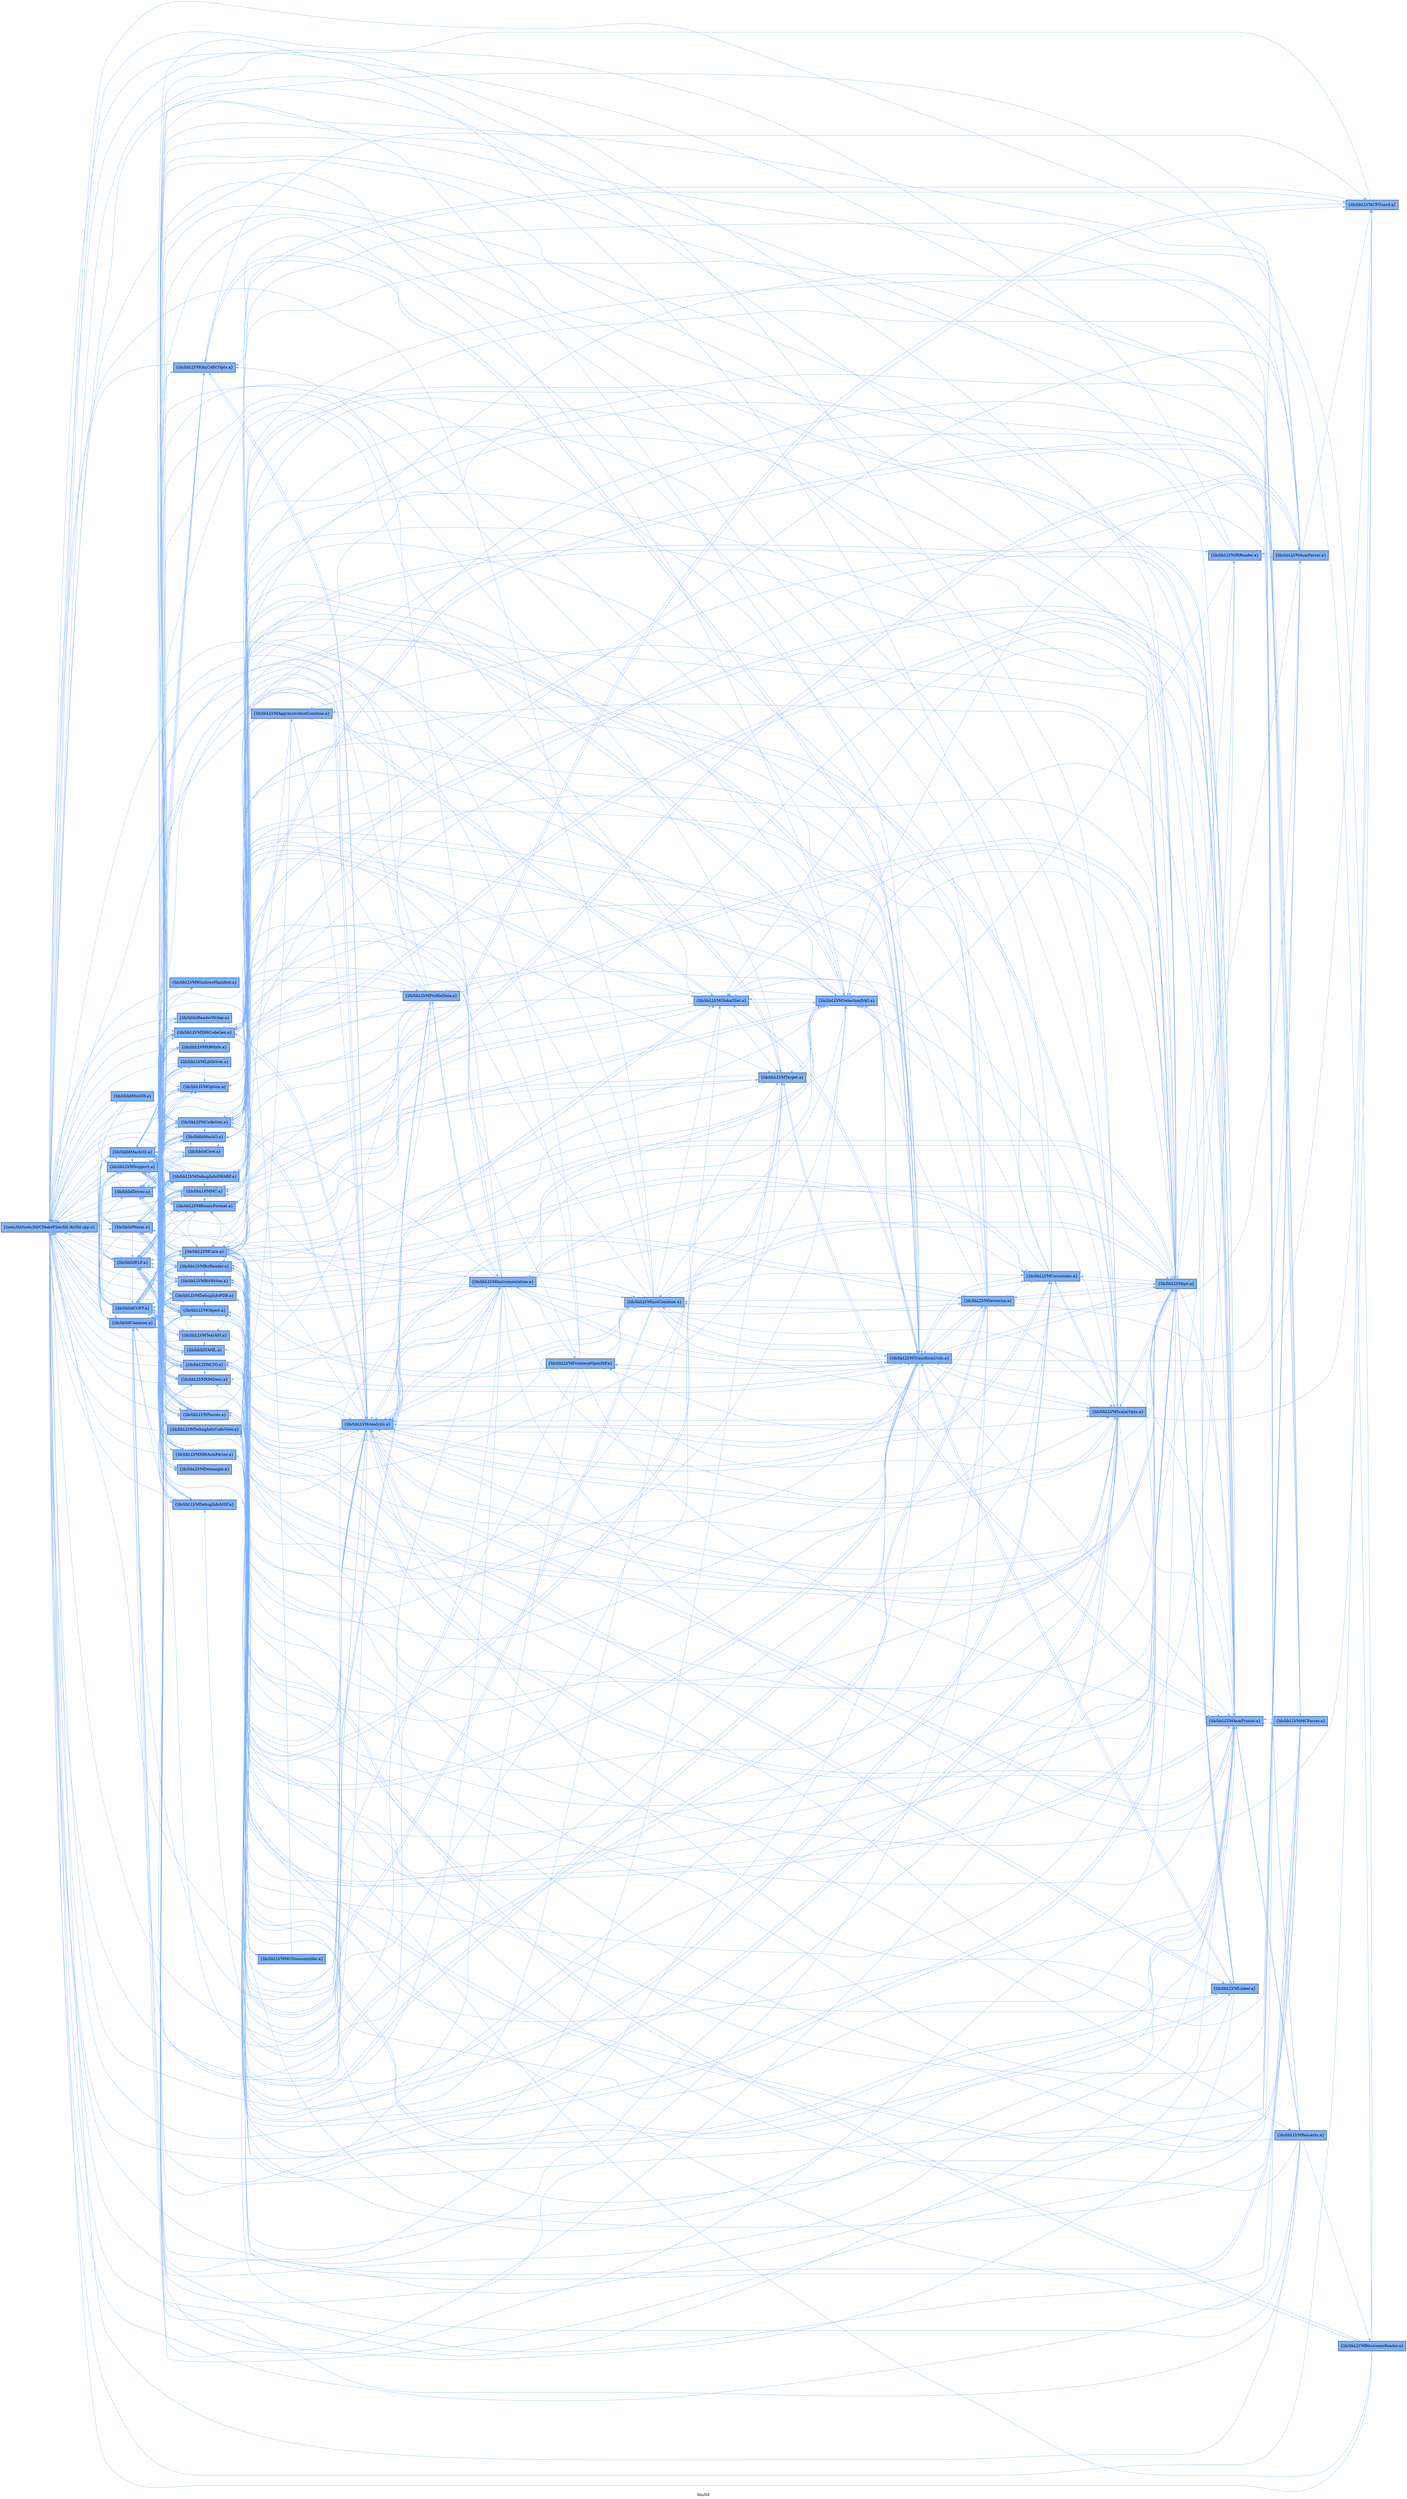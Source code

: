 digraph "bin/lld" {
	label="bin/lld";
	rankdir=LR;
	{ rank=same; Node0x558768038818;  }
	{ rank=same; Node0x55876802e598; Node0x55876802e098; Node0x5587680267f8; Node0x558768026cf8; Node0x558768027298; Node0x558768027798; Node0x558768025538; Node0x558768025a38;  }
	{ rank=same; Node0x558768025e98; Node0x55876801eb48; Node0x55876802b848; Node0x558768029f98; Node0x5587680376e8; Node0x558768019378; Node0x55876801dc98; Node0x558768017848; Node0x558768027d38; Node0x558768017348; Node0x558768016e98; Node0x55876801af48; Node0x55876802bd48; Node0x55876801b448; Node0x558768018e78; Node0x55876801d518; Node0x55876801c6b8; Node0x55876801fb38; Node0x55876802ae48; Node0x558768018748; Node0x558768026398; Node0x558768029278; Node0x558768029778; Node0x55876802e548; Node0x55876801bc18; Node0x55876801c118; Node0x55876802a448;  }

	Node0x558768038818 [shape=record,shape=box,group=1,style=filled,fillcolor="0.600000 0.5 1",label="{tools/lld/tools/lld/CMakeFiles/lld.dir/lld.cpp.o}"];
	Node0x558768038818 -> Node0x55876802e598[color="0.600000 0.5 1"];
	Node0x558768038818 -> Node0x55876802e098[color="0.600000 0.5 1"];
	Node0x558768038818 -> Node0x5587680267f8[color="0.600000 0.5 1"];
	Node0x558768038818 -> Node0x558768026cf8[color="0.600000 0.5 1"];
	Node0x558768038818 -> Node0x558768027298[color="0.600000 0.5 1"];
	Node0x558768038818 -> Node0x558768027798[color="0.600000 0.5 1"];
	Node0x558768038818 -> Node0x558768025538[color="0.600000 0.5 1"];
	Node0x558768038818 -> Node0x558768025a38[color="0.600000 0.5 1"];
	Node0x55876802e598 [shape=record,shape=box,group=1,style=filled,fillcolor="0.600000 0.5 1",label="{lib/libLLVMSupport.a}"];
	Node0x55876802e598 -> Node0x558768038818[color="0.600000 0.5 1"];
	Node0x55876802e598 -> Node0x5587680267f8[color="0.600000 0.5 1"];
	Node0x55876802e598 -> Node0x558768027298[color="0.600000 0.5 1"];
	Node0x55876802e598 -> Node0x558768026cf8[color="0.600000 0.5 1"];
	Node0x55876802e598 -> Node0x558768025a38[color="0.600000 0.5 1"];
	Node0x55876802e598 -> Node0x558768025e98[color="0.600000 0.5 1"];
	Node0x55876802e598 -> Node0x55876801eb48[color="0.600000 0.5 1"];
	Node0x55876802e598 -> Node0x55876802b848[color="0.600000 0.5 1"];
	Node0x55876802e598 -> Node0x558768029f98[color="0.600000 0.5 1"];
	Node0x55876802e598 -> Node0x5587680376e8[color="0.600000 0.5 1"];
	Node0x55876802e098 [shape=record,shape=box,group=1,style=filled,fillcolor="0.600000 0.5 1",label="{lib/liblldCommon.a}"];
	Node0x55876802e098 -> Node0x558768038818[color="0.600000 0.5 1"];
	Node0x55876802e098 -> Node0x55876802e598[color="0.600000 0.5 1"];
	Node0x55876802e098 -> Node0x558768019378[color="0.600000 0.5 1"];
	Node0x55876802e098 -> Node0x5587680267f8[color="0.600000 0.5 1"];
	Node0x55876802e098 -> Node0x55876801dc98[color="0.600000 0.5 1"];
	Node0x55876802e098 -> Node0x558768017848[color="0.600000 0.5 1"];
	Node0x55876802e098 -> Node0x55876802b848[color="0.600000 0.5 1"];
	Node0x55876802e098 -> Node0x5587680376e8[color="0.600000 0.5 1"];
	Node0x5587680267f8 [shape=record,shape=box,group=1,style=filled,fillcolor="0.600000 0.5 1",label="{lib/liblldCOFF.a}"];
	Node0x5587680267f8 -> Node0x558768038818[color="0.600000 0.5 1"];
	Node0x5587680267f8 -> Node0x55876802e598[color="0.600000 0.5 1"];
	Node0x5587680267f8 -> Node0x55876802e098[color="0.600000 0.5 1"];
	Node0x5587680267f8 -> Node0x55876801eb48[color="0.600000 0.5 1"];
	Node0x5587680267f8 -> Node0x558768027d38[color="0.600000 0.5 1"];
	Node0x5587680267f8 -> Node0x55876801dc98[color="0.600000 0.5 1"];
	Node0x5587680267f8 -> Node0x558768017348[color="0.600000 0.5 1"];
	Node0x5587680267f8 -> Node0x558768016e98[color="0.600000 0.5 1"];
	Node0x5587680267f8 -> Node0x55876801af48[color="0.600000 0.5 1"];
	Node0x5587680267f8 -> Node0x55876802bd48[color="0.600000 0.5 1"];
	Node0x5587680267f8 -> Node0x55876801b448[color="0.600000 0.5 1"];
	Node0x5587680267f8 -> Node0x558768018e78[color="0.600000 0.5 1"];
	Node0x5587680267f8 -> Node0x558768029f98[color="0.600000 0.5 1"];
	Node0x5587680267f8 -> Node0x55876801d518[color="0.600000 0.5 1"];
	Node0x5587680267f8 -> Node0x55876801c6b8[color="0.600000 0.5 1"];
	Node0x5587680267f8 -> Node0x55876801fb38[color="0.600000 0.5 1"];
	Node0x5587680267f8 -> Node0x558768017848[color="0.600000 0.5 1"];
	Node0x5587680267f8 -> Node0x55876802ae48[color="0.600000 0.5 1"];
	Node0x5587680267f8 -> Node0x558768018748[color="0.600000 0.5 1"];
	Node0x5587680267f8 -> Node0x5587680376e8[color="0.600000 0.5 1"];
	Node0x558768026cf8 [shape=record,shape=box,group=1,style=filled,fillcolor="0.600000 0.5 1",label="{lib/liblldDriver.a}"];
	Node0x558768026cf8 -> Node0x558768038818[color="0.600000 0.5 1"];
	Node0x558768026cf8 -> Node0x55876802e598[color="0.600000 0.5 1"];
	Node0x558768026cf8 -> Node0x55876802e098[color="0.600000 0.5 1"];
	Node0x558768026cf8 -> Node0x5587680267f8[color="0.600000 0.5 1"];
	Node0x558768026cf8 -> Node0x558768025e98[color="0.600000 0.5 1"];
	Node0x558768026cf8 -> Node0x558768026398[color="0.600000 0.5 1"];
	Node0x558768026cf8 -> Node0x558768029278[color="0.600000 0.5 1"];
	Node0x558768026cf8 -> Node0x558768029778[color="0.600000 0.5 1"];
	Node0x558768026cf8 -> Node0x55876801dc98[color="0.600000 0.5 1"];
	Node0x558768027298 [shape=record,shape=box,group=1,style=filled,fillcolor="0.600000 0.5 1",label="{lib/liblldELF.a}"];
	Node0x558768027298 -> Node0x558768038818[color="0.600000 0.5 1"];
	Node0x558768027298 -> Node0x55876802e598[color="0.600000 0.5 1"];
	Node0x558768027298 -> Node0x55876802e098[color="0.600000 0.5 1"];
	Node0x558768027298 -> Node0x5587680267f8[color="0.600000 0.5 1"];
	Node0x558768027298 -> Node0x55876801eb48[color="0.600000 0.5 1"];
	Node0x558768027298 -> Node0x55876801dc98[color="0.600000 0.5 1"];
	Node0x558768027298 -> Node0x558768017348[color="0.600000 0.5 1"];
	Node0x558768027298 -> Node0x558768016e98[color="0.600000 0.5 1"];
	Node0x558768027298 -> Node0x55876801af48[color="0.600000 0.5 1"];
	Node0x558768027298 -> Node0x55876802bd48[color="0.600000 0.5 1"];
	Node0x558768027298 -> Node0x55876801b448[color="0.600000 0.5 1"];
	Node0x558768027298 -> Node0x558768018e78[color="0.600000 0.5 1"];
	Node0x558768027298 -> Node0x558768017848[color="0.600000 0.5 1"];
	Node0x558768027298 -> Node0x55876802ae48[color="0.600000 0.5 1"];
	Node0x558768027298 -> Node0x55876802e548[color="0.600000 0.5 1"];
	Node0x558768027298 -> Node0x55876801c6b8[color="0.600000 0.5 1"];
	Node0x558768027298 -> Node0x5587680376e8[color="0.600000 0.5 1"];
	Node0x558768027798 [shape=record,shape=box,group=1,style=filled,fillcolor="0.600000 0.5 1",label="{lib/liblldMachO2.a}"];
	Node0x558768027798 -> Node0x558768038818[color="0.600000 0.5 1"];
	Node0x558768027798 -> Node0x55876802e598[color="0.600000 0.5 1"];
	Node0x558768027798 -> Node0x55876802e098[color="0.600000 0.5 1"];
	Node0x558768027798 -> Node0x5587680267f8[color="0.600000 0.5 1"];
	Node0x558768027798 -> Node0x558768027298[color="0.600000 0.5 1"];
	Node0x558768027798 -> Node0x55876801eb48[color="0.600000 0.5 1"];
	Node0x558768027798 -> Node0x55876801dc98[color="0.600000 0.5 1"];
	Node0x558768027798 -> Node0x558768017348[color="0.600000 0.5 1"];
	Node0x558768027798 -> Node0x558768016e98[color="0.600000 0.5 1"];
	Node0x558768027798 -> Node0x55876801af48[color="0.600000 0.5 1"];
	Node0x558768027798 -> Node0x55876802bd48[color="0.600000 0.5 1"];
	Node0x558768027798 -> Node0x55876801b448[color="0.600000 0.5 1"];
	Node0x558768027798 -> Node0x55876801bc18[color="0.600000 0.5 1"];
	Node0x558768027798 -> Node0x558768018e78[color="0.600000 0.5 1"];
	Node0x558768027798 -> Node0x55876801c118[color="0.600000 0.5 1"];
	Node0x558768027798 -> Node0x558768017848[color="0.600000 0.5 1"];
	Node0x558768027798 -> Node0x55876802a448[color="0.600000 0.5 1"];
	Node0x558768027798 -> Node0x55876802ae48[color="0.600000 0.5 1"];
	Node0x558768027798 -> Node0x55876801c6b8[color="0.600000 0.5 1"];
	Node0x558768025538 [shape=record,shape=box,group=1,style=filled,fillcolor="0.600000 0.5 1",label="{lib/liblldMinGW.a}"];
	Node0x558768025538 -> Node0x558768038818[color="0.600000 0.5 1"];
	Node0x558768025538 -> Node0x55876802e598[color="0.600000 0.5 1"];
	Node0x558768025538 -> Node0x55876802e098[color="0.600000 0.5 1"];
	Node0x558768025538 -> Node0x5587680267f8[color="0.600000 0.5 1"];
	Node0x558768025538 -> Node0x55876801dc98[color="0.600000 0.5 1"];
	Node0x558768025a38 [shape=record,shape=box,group=1,style=filled,fillcolor="0.600000 0.5 1",label="{lib/liblldWasm.a}"];
	Node0x558768025a38 -> Node0x558768038818[color="0.600000 0.5 1"];
	Node0x558768025a38 -> Node0x55876802e598[color="0.600000 0.5 1"];
	Node0x558768025a38 -> Node0x55876802e098[color="0.600000 0.5 1"];
	Node0x558768025a38 -> Node0x5587680267f8[color="0.600000 0.5 1"];
	Node0x558768025a38 -> Node0x55876801eb48[color="0.600000 0.5 1"];
	Node0x558768025a38 -> Node0x55876801dc98[color="0.600000 0.5 1"];
	Node0x558768025a38 -> Node0x558768017348[color="0.600000 0.5 1"];
	Node0x558768025a38 -> Node0x558768016e98[color="0.600000 0.5 1"];
	Node0x558768025a38 -> Node0x55876801af48[color="0.600000 0.5 1"];
	Node0x558768025a38 -> Node0x55876802bd48[color="0.600000 0.5 1"];
	Node0x558768025a38 -> Node0x55876801b448[color="0.600000 0.5 1"];
	Node0x558768025a38 -> Node0x558768018e78[color="0.600000 0.5 1"];
	Node0x558768025a38 -> Node0x558768027298[color="0.600000 0.5 1"];
	Node0x558768025a38 -> Node0x55876802ae48[color="0.600000 0.5 1"];
	Node0x558768025a38 -> Node0x55876801c6b8[color="0.600000 0.5 1"];
	Node0x558768025a38 -> Node0x558768027798[color="0.600000 0.5 1"];
	Node0x558768019378 [shape=record,shape=box,group=1,style=filled,fillcolor="0.600000 0.5 1",label="{lib/libLLVMCore.a}"];
	Node0x558768019378 -> Node0x558768038818[color="0.600000 0.5 1"];
	Node0x558768019378 -> Node0x55876802e598[color="0.600000 0.5 1"];
	Node0x558768019378 -> Node0x558768029f98[color="0.600000 0.5 1"];
	Node0x558768019378 -> Node0x558768017d48[color="0.600000 0.5 1"];
	Node0x558768019378 -> Node0x558768016948[color="0.600000 0.5 1"];
	Node0x558768019378 -> Node0x55876802bd48[color="0.600000 0.5 1"];
	Node0x558768019378 -> Node0x55876802b848[color="0.600000 0.5 1"];
	Node0x558768019378 -> Node0x55876802ea48[color="0.600000 0.5 1"];
	Node0x558768019378 -> Node0x55876802e548[color="0.600000 0.5 1"];
	Node0x558768019378 -> Node0x55876801f818[color="0.600000 0.5 1"];
	Node0x558768019378 -> Node0x55876801b8f8[color="0.600000 0.5 1"];
	Node0x558768019378 -> Node0x558768018e78[color="0.600000 0.5 1"];
	Node0x558768019378 -> Node0x55876801eb48[color="0.600000 0.5 1"];
	Node0x558768019378 -> Node0x55876802e048[color="0.600000 0.5 1"];
	Node0x558768019378 -> Node0x55876802d648[color="0.600000 0.5 1"];
	Node0x558768019378 -> Node0x55876801fd68[color="0.600000 0.5 1"];
	Node0x558768019378 -> Node0x55876801f3b8[color="0.600000 0.5 1"];
	Node0x558768019378 -> Node0x55876802d148[color="0.600000 0.5 1"];
	Node0x558768019378 -> Node0x55876802ae48[color="0.600000 0.5 1"];
	Node0x558768019378 -> Node0x55876802ef48[color="0.600000 0.5 1"];
	Node0x558768019378 -> Node0x55876801ef08[color="0.600000 0.5 1"];
	Node0x558768019378 -> Node0x5587680267f8[color="0.600000 0.5 1"];
	Node0x558768019378 -> Node0x55876802a448[color="0.600000 0.5 1"];
	Node0x558768019378 -> Node0x55876802cc48[color="0.600000 0.5 1"];
	Node0x558768019378 -> Node0x558768016498[color="0.600000 0.5 1"];
	Node0x558768019378 -> Node0x55876802e098[color="0.600000 0.5 1"];
	Node0x558768019378 -> Node0x558768019968[color="0.600000 0.5 1"];
	Node0x558768019378 -> Node0x558768027298[color="0.600000 0.5 1"];
	Node0x558768019378 -> Node0x558768025a38[color="0.600000 0.5 1"];
	Node0x558768019378 -> Node0x558768018248[color="0.600000 0.5 1"];
	Node0x558768019378 -> Node0x55876801c118[color="0.600000 0.5 1"];
	Node0x55876801eb48 [shape=record,shape=box,group=1,style=filled,fillcolor="0.600000 0.5 1",label="{lib/libLLVMX86CodeGen.a}"];
	Node0x55876801eb48 -> Node0x558768038818[color="0.600000 0.5 1"];
	Node0x55876801eb48 -> Node0x55876802e598[color="0.600000 0.5 1"];
	Node0x55876801eb48 -> Node0x558768017d48[color="0.600000 0.5 1"];
	Node0x55876801eb48 -> Node0x558768016e98[color="0.600000 0.5 1"];
	Node0x55876801eb48 -> Node0x55876801af48[color="0.600000 0.5 1"];
	Node0x55876801eb48 -> Node0x55876802b848[color="0.600000 0.5 1"];
	Node0x55876801eb48 -> Node0x55876801c6b8[color="0.600000 0.5 1"];
	Node0x55876801eb48 -> Node0x558768019378[color="0.600000 0.5 1"];
	Node0x55876801eb48 -> Node0x5587680267f8[color="0.600000 0.5 1"];
	Node0x55876801eb48 -> Node0x55876801dc98[color="0.600000 0.5 1"];
	Node0x55876801eb48 -> Node0x55876802a948[color="0.600000 0.5 1"];
	Node0x55876801eb48 -> Node0x558768016948[color="0.600000 0.5 1"];
	Node0x55876801eb48 -> Node0x55876801b8f8[color="0.600000 0.5 1"];
	Node0x55876801eb48 -> Node0x558768018248[color="0.600000 0.5 1"];
	Node0x55876801eb48 -> Node0x558768016498[color="0.600000 0.5 1"];
	Node0x55876801eb48 -> Node0x558768027298[color="0.600000 0.5 1"];
	Node0x55876801eb48 -> Node0x55876801d018[color="0.600000 0.5 1"];
	Node0x55876801eb48 -> Node0x55876801f818[color="0.600000 0.5 1"];
	Node0x558768027d38 [shape=record,shape=box,group=1,style=filled,fillcolor="0.600000 0.5 1",label="{lib/libLLVMLibDriver.a}"];
	Node0x558768027d38 -> Node0x558768038818[color="0.600000 0.5 1"];
	Node0x558768027d38 -> Node0x55876802e598[color="0.600000 0.5 1"];
	Node0x558768027d38 -> Node0x5587680267f8[color="0.600000 0.5 1"];
	Node0x558768027d38 -> Node0x55876801dc98[color="0.600000 0.5 1"];
	Node0x558768027d38 -> Node0x55876801b448[color="0.600000 0.5 1"];
	Node0x558768027d38 -> Node0x55876801c118[color="0.600000 0.5 1"];
	Node0x558768027d38 -> Node0x558768018e78[color="0.600000 0.5 1"];
	Node0x55876801dc98 [shape=record,shape=box,group=1,style=filled,fillcolor="0.600000 0.5 1",label="{lib/libLLVMOption.a}"];
	Node0x55876801dc98 -> Node0x558768038818[color="0.600000 0.5 1"];
	Node0x55876801dc98 -> Node0x55876802e598[color="0.600000 0.5 1"];
	Node0x55876801dc98 -> Node0x5587680267f8[color="0.600000 0.5 1"];
	Node0x558768017348 [shape=record,shape=box,group=1,style=filled,fillcolor="0.600000 0.5 1",label="{lib/libLLVMX86AsmParser.a}"];
	Node0x558768017348 -> Node0x558768038818[color="0.600000 0.5 1"];
	Node0x558768017348 -> Node0x55876802e598[color="0.600000 0.5 1"];
	Node0x558768017348 -> Node0x558768017d48[color="0.600000 0.5 1"];
	Node0x558768017348 -> Node0x558768016e98[color="0.600000 0.5 1"];
	Node0x558768017348 -> Node0x55876801af48[color="0.600000 0.5 1"];
	Node0x558768017348 -> Node0x55876801cd98[color="0.600000 0.5 1"];
	Node0x558768017348 -> Node0x55876801c6b8[color="0.600000 0.5 1"];
	Node0x558768016e98 [shape=record,shape=box,group=1,style=filled,fillcolor="0.600000 0.5 1",label="{lib/libLLVMX86Desc.a}"];
	Node0x558768016e98 -> Node0x558768038818[color="0.600000 0.5 1"];
	Node0x558768016e98 -> Node0x55876802e598[color="0.600000 0.5 1"];
	Node0x558768016e98 -> Node0x558768026cf8[color="0.600000 0.5 1"];
	Node0x558768016e98 -> Node0x558768025e98[color="0.600000 0.5 1"];
	Node0x558768016e98 -> Node0x55876801c6b8[color="0.600000 0.5 1"];
	Node0x558768016e98 -> Node0x55876801eb48[color="0.600000 0.5 1"];
	Node0x558768016e98 -> Node0x55876801a048[color="0.600000 0.5 1"];
	Node0x558768016e98 -> Node0x55876801af48[color="0.600000 0.5 1"];
	Node0x558768016e98 -> Node0x558768017348[color="0.600000 0.5 1"];
	Node0x558768016e98 -> Node0x558768018e78[color="0.600000 0.5 1"];
	Node0x558768016e98 -> Node0x558768017d48[color="0.600000 0.5 1"];
	Node0x55876801af48 [shape=record,shape=box,group=1,style=filled,fillcolor="0.600000 0.5 1",label="{lib/libLLVMX86Info.a}"];
	Node0x55876801af48 -> Node0x558768038818[color="0.600000 0.5 1"];
	Node0x55876801af48 -> Node0x55876802e598[color="0.600000 0.5 1"];
	Node0x55876802bd48 [shape=record,shape=box,group=1,style=filled,fillcolor="0.600000 0.5 1",label="{lib/libLLVMLTO.a}"];
	Node0x55876802bd48 -> Node0x558768038818[color="0.600000 0.5 1"];
	Node0x55876802bd48 -> Node0x55876802e598[color="0.600000 0.5 1"];
	Node0x55876802bd48 -> Node0x5587680267f8[color="0.600000 0.5 1"];
	Node0x55876802bd48 -> Node0x55876802e098[color="0.600000 0.5 1"];
	Node0x55876802bd48 -> Node0x558768027298[color="0.600000 0.5 1"];
	Node0x55876802bd48 -> Node0x558768026cf8[color="0.600000 0.5 1"];
	Node0x55876802bd48 -> Node0x55876801eb48[color="0.600000 0.5 1"];
	Node0x55876802bd48 -> Node0x558768025e98[color="0.600000 0.5 1"];
	Node0x55876802bd48 -> Node0x558768017d48[color="0.600000 0.5 1"];
	Node0x55876802bd48 -> Node0x558768017848[color="0.600000 0.5 1"];
	Node0x55876802bd48 -> Node0x558768016e98[color="0.600000 0.5 1"];
	Node0x55876802bd48 -> Node0x55876802ea48[color="0.600000 0.5 1"];
	Node0x55876802bd48 -> Node0x55876802e548[color="0.600000 0.5 1"];
	Node0x55876802bd48 -> Node0x55876802d148[color="0.600000 0.5 1"];
	Node0x55876802bd48 -> Node0x55876801b8f8[color="0.600000 0.5 1"];
	Node0x55876802bd48 -> Node0x55876801b448[color="0.600000 0.5 1"];
	Node0x55876802bd48 -> Node0x55876801c118[color="0.600000 0.5 1"];
	Node0x55876802bd48 -> Node0x558768019378[color="0.600000 0.5 1"];
	Node0x55876802bd48 -> Node0x558768027798[color="0.600000 0.5 1"];
	Node0x55876802bd48 -> Node0x55876802ae48[color="0.600000 0.5 1"];
	Node0x55876802bd48 -> Node0x55876802a948[color="0.600000 0.5 1"];
	Node0x55876802bd48 -> Node0x55876801f818[color="0.600000 0.5 1"];
	Node0x55876802bd48 -> Node0x55876801c6b8[color="0.600000 0.5 1"];
	Node0x55876801b448 [shape=record,shape=box,group=1,style=filled,fillcolor="0.600000 0.5 1",label="{lib/libLLVMObject.a}"];
	Node0x55876801b448 -> Node0x558768038818[color="0.600000 0.5 1"];
	Node0x55876801b448 -> Node0x55876802e598[color="0.600000 0.5 1"];
	Node0x55876801b448 -> Node0x5587680267f8[color="0.600000 0.5 1"];
	Node0x55876801b448 -> Node0x558768027798[color="0.600000 0.5 1"];
	Node0x55876801b448 -> Node0x558768027d38[color="0.600000 0.5 1"];
	Node0x55876801b448 -> Node0x558768027298[color="0.600000 0.5 1"];
	Node0x55876801b448 -> Node0x558768025e98[color="0.600000 0.5 1"];
	Node0x55876801b448 -> Node0x558768019378[color="0.600000 0.5 1"];
	Node0x55876801b448 -> Node0x558768018e78[color="0.600000 0.5 1"];
	Node0x55876801b448 -> Node0x55876801c6b8[color="0.600000 0.5 1"];
	Node0x55876801b448 -> Node0x55876802e098[color="0.600000 0.5 1"];
	Node0x55876801b448 -> Node0x55876802bd48[color="0.600000 0.5 1"];
	Node0x55876801b448 -> Node0x55876801c118[color="0.600000 0.5 1"];
	Node0x55876801b448 -> Node0x55876801eb48[color="0.600000 0.5 1"];
	Node0x55876801b448 -> Node0x55876802e548[color="0.600000 0.5 1"];
	Node0x55876801b448 -> Node0x558768017848[color="0.600000 0.5 1"];
	Node0x55876801b448 -> Node0x55876802a948[color="0.600000 0.5 1"];
	Node0x55876801b448 -> Node0x558768017d48[color="0.600000 0.5 1"];
	Node0x55876801b448 -> Node0x55876801cd98[color="0.600000 0.5 1"];
	Node0x55876801b448 -> Node0x55876802ea48[color="0.600000 0.5 1"];
	Node0x55876801b448 -> Node0x558768017348[color="0.600000 0.5 1"];
	Node0x55876801b448 -> Node0x558768016e98[color="0.600000 0.5 1"];
	Node0x55876801b448 -> Node0x55876801bc18[color="0.600000 0.5 1"];
	Node0x55876801b448 -> Node0x558768026cf8[color="0.600000 0.5 1"];
	Node0x55876801b448 -> Node0x558768025a38[color="0.600000 0.5 1"];
	Node0x55876801b448 -> Node0x55876801f818[color="0.600000 0.5 1"];
	Node0x558768018e78 [shape=record,shape=box,group=1,style=filled,fillcolor="0.600000 0.5 1",label="{lib/libLLVMBinaryFormat.a}"];
	Node0x558768018e78 -> Node0x558768038818[color="0.600000 0.5 1"];
	Node0x558768018e78 -> Node0x55876802e598[color="0.600000 0.5 1"];
	Node0x558768018e78 -> Node0x558768019378[color="0.600000 0.5 1"];
	Node0x558768018e78 -> Node0x558768017848[color="0.600000 0.5 1"];
	Node0x558768029f98 [shape=record,shape=box,group=1,style=filled,fillcolor="0.600000 0.5 1",label="{lib/libLLVMDebugInfoPDB.a}"];
	Node0x558768029f98 -> Node0x558768038818[color="0.600000 0.5 1"];
	Node0x558768029f98 -> Node0x55876802e598[color="0.600000 0.5 1"];
	Node0x558768029f98 -> Node0x5587680267f8[color="0.600000 0.5 1"];
	Node0x558768029f98 -> Node0x558768018748[color="0.600000 0.5 1"];
	Node0x558768029f98 -> Node0x55876801d518[color="0.600000 0.5 1"];
	Node0x558768029f98 -> Node0x55876802e098[color="0.600000 0.5 1"];
	Node0x558768029f98 -> Node0x55876801b448[color="0.600000 0.5 1"];
	Node0x558768029f98 -> Node0x558768018e78[color="0.600000 0.5 1"];
	Node0x558768029f98 -> Node0x558768027298[color="0.600000 0.5 1"];
	Node0x55876801d518 [shape=record,shape=box,group=1,style=filled,fillcolor="0.600000 0.5 1",label="{lib/libLLVMDebugInfoCodeView.a}"];
	Node0x55876801d518 -> Node0x558768038818[color="0.600000 0.5 1"];
	Node0x55876801d518 -> Node0x55876802e598[color="0.600000 0.5 1"];
	Node0x55876801d518 -> Node0x5587680267f8[color="0.600000 0.5 1"];
	Node0x55876801d518 -> Node0x558768029f98[color="0.600000 0.5 1"];
	Node0x55876801d518 -> Node0x558768017d48[color="0.600000 0.5 1"];
	Node0x55876801d518 -> Node0x55876802b848[color="0.600000 0.5 1"];
	Node0x55876801d518 -> Node0x558768027298[color="0.600000 0.5 1"];
	Node0x55876801d518 -> Node0x558768025a38[color="0.600000 0.5 1"];
	Node0x55876801d518 -> Node0x558768027798[color="0.600000 0.5 1"];
	Node0x55876801d518 -> Node0x558768025e98[color="0.600000 0.5 1"];
	Node0x55876801c6b8 [shape=record,shape=box,group=1,style=filled,fillcolor="0.600000 0.5 1",label="{lib/libLLVMMC.a}"];
	Node0x55876801c6b8 -> Node0x558768038818[color="0.600000 0.5 1"];
	Node0x55876801c6b8 -> Node0x55876802e598[color="0.600000 0.5 1"];
	Node0x55876801c6b8 -> Node0x558768016e98[color="0.600000 0.5 1"];
	Node0x55876801c6b8 -> Node0x5587680267f8[color="0.600000 0.5 1"];
	Node0x55876801c6b8 -> Node0x558768017d48[color="0.600000 0.5 1"];
	Node0x55876801c6b8 -> Node0x55876802b848[color="0.600000 0.5 1"];
	Node0x55876801c6b8 -> Node0x55876801cd98[color="0.600000 0.5 1"];
	Node0x55876801c6b8 -> Node0x55876801b448[color="0.600000 0.5 1"];
	Node0x55876801c6b8 -> Node0x558768017348[color="0.600000 0.5 1"];
	Node0x55876801c6b8 -> Node0x55876801eb48[color="0.600000 0.5 1"];
	Node0x55876801c6b8 -> Node0x558768029f98[color="0.600000 0.5 1"];
	Node0x55876801c6b8 -> Node0x55876802a948[color="0.600000 0.5 1"];
	Node0x55876801c6b8 -> Node0x558768027f68[color="0.600000 0.5 1"];
	Node0x55876801c6b8 -> Node0x558768018e78[color="0.600000 0.5 1"];
	Node0x55876801c6b8 -> Node0x558768027298[color="0.600000 0.5 1"];
	Node0x55876801c6b8 -> Node0x558768025a38[color="0.600000 0.5 1"];
	Node0x55876801fb38 [shape=record,shape=box,group=1,style=filled,fillcolor="0.600000 0.5 1",label="{lib/libLLVMWindowsManifest.a}"];
	Node0x55876801fb38 -> Node0x558768038818[color="0.600000 0.5 1"];
	Node0x55876801fb38 -> Node0x55876802e598[color="0.600000 0.5 1"];
	Node0x558768017848 [shape=record,shape=box,group=1,style=filled,fillcolor="0.600000 0.5 1",label="{lib/libLLVMDebugInfoDWARF.a}"];
	Node0x558768017848 -> Node0x558768038818[color="0.600000 0.5 1"];
	Node0x558768017848 -> Node0x55876802e598[color="0.600000 0.5 1"];
	Node0x558768017848 -> Node0x5587680267f8[color="0.600000 0.5 1"];
	Node0x558768017848 -> Node0x55876802e098[color="0.600000 0.5 1"];
	Node0x558768017848 -> Node0x558768027298[color="0.600000 0.5 1"];
	Node0x558768017848 -> Node0x558768029f98[color="0.600000 0.5 1"];
	Node0x558768017848 -> Node0x558768017d48[color="0.600000 0.5 1"];
	Node0x558768017848 -> Node0x55876801b448[color="0.600000 0.5 1"];
	Node0x558768017848 -> Node0x558768018e78[color="0.600000 0.5 1"];
	Node0x558768017848 -> Node0x558768025e98[color="0.600000 0.5 1"];
	Node0x558768017848 -> Node0x558768026cf8[color="0.600000 0.5 1"];
	Node0x558768017848 -> Node0x558768027798[color="0.600000 0.5 1"];
	Node0x558768017848 -> Node0x55876801c6b8[color="0.600000 0.5 1"];
	Node0x558768017848 -> Node0x558768025a38[color="0.600000 0.5 1"];
	Node0x558768017848 -> Node0x55876801eb48[color="0.600000 0.5 1"];
	Node0x55876802ae48 [shape=record,shape=box,group=1,style=filled,fillcolor="0.600000 0.5 1",label="{lib/libLLVMPasses.a}"];
	Node0x55876802ae48 -> Node0x558768038818[color="0.600000 0.5 1"];
	Node0x55876802ae48 -> Node0x55876802e598[color="0.600000 0.5 1"];
	Node0x55876802ae48 -> Node0x5587680267f8[color="0.600000 0.5 1"];
	Node0x55876802ae48 -> Node0x558768027298[color="0.600000 0.5 1"];
	Node0x55876802ae48 -> Node0x558768027798[color="0.600000 0.5 1"];
	Node0x55876802ae48 -> Node0x558768025a38[color="0.600000 0.5 1"];
	Node0x55876802ae48 -> Node0x55876802a948[color="0.600000 0.5 1"];
	Node0x55876802ae48 -> Node0x55876802a448[color="0.600000 0.5 1"];
	Node0x55876802ae48 -> Node0x55876801eb48[color="0.600000 0.5 1"];
	Node0x55876802ae48 -> Node0x55876802bd48[color="0.600000 0.5 1"];
	Node0x55876802ae48 -> Node0x55876802b848[color="0.600000 0.5 1"];
	Node0x55876802ae48 -> Node0x55876802ef48[color="0.600000 0.5 1"];
	Node0x55876802ae48 -> Node0x55876802ea48[color="0.600000 0.5 1"];
	Node0x55876802ae48 -> Node0x55876802e048[color="0.600000 0.5 1"];
	Node0x55876802ae48 -> Node0x55876802dd28[color="0.600000 0.5 1"];
	Node0x55876802ae48 -> Node0x55876802d648[color="0.600000 0.5 1"];
	Node0x55876802ae48 -> Node0x55876801ef08[color="0.600000 0.5 1"];
	Node0x55876802ae48 -> Node0x55876801fd68[color="0.600000 0.5 1"];
	Node0x55876802ae48 -> Node0x55876801f818[color="0.600000 0.5 1"];
	Node0x55876802ae48 -> Node0x55876801b8f8[color="0.600000 0.5 1"];
	Node0x55876802ae48 -> Node0x558768019378[color="0.600000 0.5 1"];
	Node0x55876802b848 [shape=record,shape=box,group=1,style=filled,fillcolor="0.600000 0.5 1",label="{lib/libLLVMCodeGen.a}"];
	Node0x55876802b848 -> Node0x558768038818[color="0.600000 0.5 1"];
	Node0x55876802b848 -> Node0x55876802e598[color="0.600000 0.5 1"];
	Node0x55876802b848 -> Node0x55876801eb48[color="0.600000 0.5 1"];
	Node0x55876802b848 -> Node0x558768016948[color="0.600000 0.5 1"];
	Node0x55876802b848 -> Node0x55876801b8f8[color="0.600000 0.5 1"];
	Node0x55876802b848 -> Node0x558768019378[color="0.600000 0.5 1"];
	Node0x55876802b848 -> Node0x55876801c6b8[color="0.600000 0.5 1"];
	Node0x55876802b848 -> Node0x5587680267f8[color="0.600000 0.5 1"];
	Node0x55876802b848 -> Node0x558768027298[color="0.600000 0.5 1"];
	Node0x55876802b848 -> Node0x558768017d48[color="0.600000 0.5 1"];
	Node0x55876802b848 -> Node0x558768018248[color="0.600000 0.5 1"];
	Node0x55876802b848 -> Node0x55876801f818[color="0.600000 0.5 1"];
	Node0x55876802b848 -> Node0x55876802a948[color="0.600000 0.5 1"];
	Node0x55876802b848 -> Node0x558768016e98[color="0.600000 0.5 1"];
	Node0x55876802b848 -> Node0x558768025e98[color="0.600000 0.5 1"];
	Node0x55876802b848 -> Node0x558768018748[color="0.600000 0.5 1"];
	Node0x55876802b848 -> Node0x558768029278[color="0.600000 0.5 1"];
	Node0x55876802b848 -> Node0x55876802bd48[color="0.600000 0.5 1"];
	Node0x55876802b848 -> Node0x55876801d018[color="0.600000 0.5 1"];
	Node0x55876802b848 -> Node0x55876802e048[color="0.600000 0.5 1"];
	Node0x55876802b848 -> Node0x558768029f98[color="0.600000 0.5 1"];
	Node0x5587680376e8 [shape=record,shape=box,group=1,style=filled,fillcolor="0.600000 0.5 1",label="{lib/libLLVMDemangle.a}"];
	Node0x5587680376e8 -> Node0x55876802e598[color="0.600000 0.5 1"];
	Node0x558768018748 [shape=record,shape=box,group=1,style=filled,fillcolor="0.600000 0.5 1",label="{lib/libLLVMDebugInfoMSF.a}"];
	Node0x558768018748 -> Node0x558768038818[color="0.600000 0.5 1"];
	Node0x558768018748 -> Node0x55876802e598[color="0.600000 0.5 1"];
	Node0x558768018748 -> Node0x5587680267f8[color="0.600000 0.5 1"];
	Node0x558768018748 -> Node0x558768029f98[color="0.600000 0.5 1"];
	Node0x558768018748 -> Node0x55876802e098[color="0.600000 0.5 1"];
	Node0x558768018748 -> Node0x558768027298[color="0.600000 0.5 1"];
	Node0x558768025e98 [shape=record,shape=box,group=1,style=filled,fillcolor="0.600000 0.5 1",label="{lib/liblldMachO.a}"];
	Node0x558768025e98 -> Node0x558768038818[color="0.600000 0.5 1"];
	Node0x558768025e98 -> Node0x55876802e598[color="0.600000 0.5 1"];
	Node0x558768025e98 -> Node0x55876802e098[color="0.600000 0.5 1"];
	Node0x558768025e98 -> Node0x5587680267f8[color="0.600000 0.5 1"];
	Node0x558768025e98 -> Node0x558768026cf8[color="0.600000 0.5 1"];
	Node0x558768025e98 -> Node0x558768029778[color="0.600000 0.5 1"];
	Node0x558768025e98 -> Node0x5587680376e8[color="0.600000 0.5 1"];
	Node0x558768025e98 -> Node0x558768027798[color="0.600000 0.5 1"];
	Node0x558768025e98 -> Node0x55876801b448[color="0.600000 0.5 1"];
	Node0x558768025e98 -> Node0x55876801bc18[color="0.600000 0.5 1"];
	Node0x558768025e98 -> Node0x558768017848[color="0.600000 0.5 1"];
	Node0x558768025e98 -> Node0x558768029278[color="0.600000 0.5 1"];
	Node0x558768025e98 -> Node0x558768027298[color="0.600000 0.5 1"];
	Node0x558768026398 [shape=record,shape=box,group=1,style=filled,fillcolor="0.600000 0.5 1",label="{lib/liblldReaderWriter.a}"];
	Node0x558768026398 -> Node0x558768038818[color="0.600000 0.5 1"];
	Node0x558768026398 -> Node0x55876802e598[color="0.600000 0.5 1"];
	Node0x558768026398 -> Node0x5587680267f8[color="0.600000 0.5 1"];
	Node0x558768026398 -> Node0x558768026cf8[color="0.600000 0.5 1"];
	Node0x558768026398 -> Node0x558768029778[color="0.600000 0.5 1"];
	Node0x558768026398 -> Node0x55876801b448[color="0.600000 0.5 1"];
	Node0x558768029278 [shape=record,shape=box,group=1,style=filled,fillcolor="0.600000 0.5 1",label="{lib/liblldYAML.a}"];
	Node0x558768029278 -> Node0x558768038818[color="0.600000 0.5 1"];
	Node0x558768029278 -> Node0x55876802e598[color="0.600000 0.5 1"];
	Node0x558768029278 -> Node0x558768026cf8[color="0.600000 0.5 1"];
	Node0x558768029278 -> Node0x558768025e98[color="0.600000 0.5 1"];
	Node0x558768029278 -> Node0x558768026398[color="0.600000 0.5 1"];
	Node0x558768029278 -> Node0x558768029778[color="0.600000 0.5 1"];
	Node0x558768029778 [shape=record,shape=box,group=1,style=filled,fillcolor="0.600000 0.5 1",label="{lib/liblldCore.a}"];
	Node0x558768029778 -> Node0x558768038818[color="0.600000 0.5 1"];
	Node0x558768029778 -> Node0x55876802e598[color="0.600000 0.5 1"];
	Node0x558768029778 -> Node0x558768025e98[color="0.600000 0.5 1"];
	Node0x558768029778 -> Node0x558768026cf8[color="0.600000 0.5 1"];
	Node0x558768029778 -> Node0x558768018e78[color="0.600000 0.5 1"];
	Node0x558768029778 -> Node0x558768027798[color="0.600000 0.5 1"];
	Node0x558768029778 -> Node0x558768027298[color="0.600000 0.5 1"];
	Node0x55876802e548 [shape=record,shape=box,group=1,style=filled,fillcolor="0.600000 0.5 1",label="{lib/libLLVMBitWriter.a}"];
	Node0x55876802e548 -> Node0x558768038818[color="0.600000 0.5 1"];
	Node0x55876802e548 -> Node0x55876802e598[color="0.600000 0.5 1"];
	Node0x55876802e548 -> Node0x558768027298[color="0.600000 0.5 1"];
	Node0x55876802e548 -> Node0x55876801eb48[color="0.600000 0.5 1"];
	Node0x55876802e548 -> Node0x558768017d48[color="0.600000 0.5 1"];
	Node0x55876802e548 -> Node0x558768016948[color="0.600000 0.5 1"];
	Node0x55876802e548 -> Node0x55876802bd48[color="0.600000 0.5 1"];
	Node0x55876802e548 -> Node0x55876802b848[color="0.600000 0.5 1"];
	Node0x55876802e548 -> Node0x55876801b8f8[color="0.600000 0.5 1"];
	Node0x55876802e548 -> Node0x55876801b448[color="0.600000 0.5 1"];
	Node0x55876802e548 -> Node0x55876801c6b8[color="0.600000 0.5 1"];
	Node0x55876802e548 -> Node0x558768019378[color="0.600000 0.5 1"];
	Node0x55876801bc18 [shape=record,shape=box,group=1,style=filled,fillcolor="0.600000 0.5 1",label="{lib/libLLVMTextAPI.a}"];
	Node0x55876801bc18 -> Node0x558768038818[color="0.600000 0.5 1"];
	Node0x55876801bc18 -> Node0x55876802e598[color="0.600000 0.5 1"];
	Node0x55876801bc18 -> Node0x558768025e98[color="0.600000 0.5 1"];
	Node0x55876801bc18 -> Node0x558768029278[color="0.600000 0.5 1"];
	Node0x55876801bc18 -> Node0x55876802ea48[color="0.600000 0.5 1"];
	Node0x55876801bc18 -> Node0x55876801b448[color="0.600000 0.5 1"];
	Node0x55876801bc18 -> Node0x55876802e098[color="0.600000 0.5 1"];
	Node0x55876801bc18 -> Node0x55876801f818[color="0.600000 0.5 1"];
	Node0x55876801c118 [shape=record,shape=box,group=1,style=filled,fillcolor="0.600000 0.5 1",label="{lib/libLLVMBitReader.a}"];
	Node0x55876801c118 -> Node0x558768038818[color="0.600000 0.5 1"];
	Node0x55876801c118 -> Node0x55876802e598[color="0.600000 0.5 1"];
	Node0x55876801c118 -> Node0x5587680267f8[color="0.600000 0.5 1"];
	Node0x55876801c118 -> Node0x558768027298[color="0.600000 0.5 1"];
	Node0x55876801c118 -> Node0x55876801eb48[color="0.600000 0.5 1"];
	Node0x55876801c118 -> Node0x558768027798[color="0.600000 0.5 1"];
	Node0x55876801c118 -> Node0x558768025e98[color="0.600000 0.5 1"];
	Node0x55876801c118 -> Node0x55876802ae48[color="0.600000 0.5 1"];
	Node0x55876801c118 -> Node0x558768016948[color="0.600000 0.5 1"];
	Node0x55876801c118 -> Node0x55876802bd48[color="0.600000 0.5 1"];
	Node0x55876801c118 -> Node0x55876802b848[color="0.600000 0.5 1"];
	Node0x55876801c118 -> Node0x55876802ef48[color="0.600000 0.5 1"];
	Node0x55876801c118 -> Node0x55876802ea48[color="0.600000 0.5 1"];
	Node0x55876801c118 -> Node0x55876802d648[color="0.600000 0.5 1"];
	Node0x55876801c118 -> Node0x55876801f3b8[color="0.600000 0.5 1"];
	Node0x55876801c118 -> Node0x55876801fd68[color="0.600000 0.5 1"];
	Node0x55876801c118 -> Node0x55876801b8f8[color="0.600000 0.5 1"];
	Node0x55876801c118 -> Node0x55876801b448[color="0.600000 0.5 1"];
	Node0x55876801c118 -> Node0x558768019378[color="0.600000 0.5 1"];
	Node0x55876801c118 -> Node0x55876803a898[color="0.600000 0.5 1"];
	Node0x55876801c118 -> Node0x55876802e098[color="0.600000 0.5 1"];
	Node0x55876801c118 -> Node0x55876802e548[color="0.600000 0.5 1"];
	Node0x55876802a448 [shape=record,shape=box,group=1,style=filled,fillcolor="0.600000 0.5 1",label="{lib/libLLVMObjCARCOpts.a}"];
	Node0x55876802a448 -> Node0x558768038818[color="0.600000 0.5 1"];
	Node0x55876802a448 -> Node0x55876802e598[color="0.600000 0.5 1"];
	Node0x55876802a448 -> Node0x55876801eb48[color="0.600000 0.5 1"];
	Node0x55876802a448 -> Node0x558768016498[color="0.600000 0.5 1"];
	Node0x55876802a448 -> Node0x55876802b848[color="0.600000 0.5 1"];
	Node0x55876802a448 -> Node0x55876802ae48[color="0.600000 0.5 1"];
	Node0x55876802a448 -> Node0x55876801f818[color="0.600000 0.5 1"];
	Node0x55876802a448 -> Node0x55876801b8f8[color="0.600000 0.5 1"];
	Node0x55876802a448 -> Node0x558768019378[color="0.600000 0.5 1"];
	Node0x558768017d48 [shape=record,shape=box,group=1,style=filled,fillcolor="0.600000 0.5 1",label="{lib/libLLVMAsmPrinter.a}"];
	Node0x558768017d48 -> Node0x558768038818[color="0.600000 0.5 1"];
	Node0x558768017d48 -> Node0x55876802e598[color="0.600000 0.5 1"];
	Node0x558768017d48 -> Node0x5587680267f8[color="0.600000 0.5 1"];
	Node0x558768017d48 -> Node0x55876801eb48[color="0.600000 0.5 1"];
	Node0x558768017d48 -> Node0x55876802a948[color="0.600000 0.5 1"];
	Node0x558768017d48 -> Node0x55876802b848[color="0.600000 0.5 1"];
	Node0x558768017d48 -> Node0x55876801b8f8[color="0.600000 0.5 1"];
	Node0x558768017d48 -> Node0x55876801c6b8[color="0.600000 0.5 1"];
	Node0x558768017d48 -> Node0x558768019378[color="0.600000 0.5 1"];
	Node0x558768017d48 -> Node0x558768018e78[color="0.600000 0.5 1"];
	Node0x558768017d48 -> Node0x558768019968[color="0.600000 0.5 1"];
	Node0x558768017d48 -> Node0x55876801cd98[color="0.600000 0.5 1"];
	Node0x558768017d48 -> Node0x558768017848[color="0.600000 0.5 1"];
	Node0x558768017d48 -> Node0x558768027298[color="0.600000 0.5 1"];
	Node0x558768017d48 -> Node0x55876801d518[color="0.600000 0.5 1"];
	Node0x55876802a948 [shape=record,shape=box,group=1,style=filled,fillcolor="0.600000 0.5 1",label="{lib/libLLVMTarget.a}"];
	Node0x55876802a948 -> Node0x558768038818[color="0.600000 0.5 1"];
	Node0x55876802a948 -> Node0x55876802e598[color="0.600000 0.5 1"];
	Node0x55876802a948 -> Node0x55876801eb48[color="0.600000 0.5 1"];
	Node0x55876802a948 -> Node0x558768017d48[color="0.600000 0.5 1"];
	Node0x55876802a948 -> Node0x55876801c6b8[color="0.600000 0.5 1"];
	Node0x55876802a948 -> Node0x558768019378[color="0.600000 0.5 1"];
	Node0x55876802a948 -> Node0x558768016948[color="0.600000 0.5 1"];
	Node0x55876802a948 -> Node0x55876802bd48[color="0.600000 0.5 1"];
	Node0x55876802a948 -> Node0x55876801b8f8[color="0.600000 0.5 1"];
	Node0x558768016948 [shape=record,shape=box,group=1,style=filled,fillcolor="0.600000 0.5 1",label="{lib/libLLVMSelectionDAG.a}"];
	Node0x558768016948 -> Node0x558768038818[color="0.600000 0.5 1"];
	Node0x558768016948 -> Node0x55876802e598[color="0.600000 0.5 1"];
	Node0x558768016948 -> Node0x55876801eb48[color="0.600000 0.5 1"];
	Node0x558768016948 -> Node0x558768018248[color="0.600000 0.5 1"];
	Node0x558768016948 -> Node0x55876802b848[color="0.600000 0.5 1"];
	Node0x558768016948 -> Node0x55876801b8f8[color="0.600000 0.5 1"];
	Node0x558768016948 -> Node0x558768019378[color="0.600000 0.5 1"];
	Node0x558768016948 -> Node0x55876801c6b8[color="0.600000 0.5 1"];
	Node0x558768016948 -> Node0x55876802a948[color="0.600000 0.5 1"];
	Node0x558768016948 -> Node0x558768017d48[color="0.600000 0.5 1"];
	Node0x558768016948 -> Node0x558768017848[color="0.600000 0.5 1"];
	Node0x558768016948 -> Node0x55876801f818[color="0.600000 0.5 1"];
	Node0x558768016948 -> Node0x5587680267f8[color="0.600000 0.5 1"];
	Node0x558768016948 -> Node0x55876801dc98[color="0.600000 0.5 1"];
	Node0x55876801b8f8 [shape=record,shape=box,group=1,style=filled,fillcolor="0.600000 0.5 1",label="{lib/libLLVMAnalysis.a}"];
	Node0x55876801b8f8 -> Node0x558768038818[color="0.600000 0.5 1"];
	Node0x55876801b8f8 -> Node0x55876802e598[color="0.600000 0.5 1"];
	Node0x55876801b8f8 -> Node0x55876801eb48[color="0.600000 0.5 1"];
	Node0x55876801b8f8 -> Node0x55876802ae48[color="0.600000 0.5 1"];
	Node0x55876801b8f8 -> Node0x55876802e048[color="0.600000 0.5 1"];
	Node0x55876801b8f8 -> Node0x558768019378[color="0.600000 0.5 1"];
	Node0x55876801b8f8 -> Node0x55876802b848[color="0.600000 0.5 1"];
	Node0x55876801b8f8 -> Node0x55876802ea48[color="0.600000 0.5 1"];
	Node0x55876801b8f8 -> Node0x558768016948[color="0.600000 0.5 1"];
	Node0x55876801b8f8 -> Node0x558768018248[color="0.600000 0.5 1"];
	Node0x55876801b8f8 -> Node0x55876801fd68[color="0.600000 0.5 1"];
	Node0x55876801b8f8 -> Node0x55876802bd48[color="0.600000 0.5 1"];
	Node0x55876801b8f8 -> Node0x5587680267f8[color="0.600000 0.5 1"];
	Node0x55876801b8f8 -> Node0x55876802ef48[color="0.600000 0.5 1"];
	Node0x55876801b8f8 -> Node0x55876802d648[color="0.600000 0.5 1"];
	Node0x55876801b8f8 -> Node0x558768017d48[color="0.600000 0.5 1"];
	Node0x55876801b8f8 -> Node0x55876801ef08[color="0.600000 0.5 1"];
	Node0x55876801b8f8 -> Node0x55876801f818[color="0.600000 0.5 1"];
	Node0x55876801b8f8 -> Node0x558768018748[color="0.600000 0.5 1"];
	Node0x55876801b8f8 -> Node0x558768027798[color="0.600000 0.5 1"];
	Node0x55876801b8f8 -> Node0x55876801d018[color="0.600000 0.5 1"];
	Node0x55876801b8f8 -> Node0x558768018e78[color="0.600000 0.5 1"];
	Node0x55876801b8f8 -> Node0x558768027298[color="0.600000 0.5 1"];
	Node0x55876801b8f8 -> Node0x55876801f3b8[color="0.600000 0.5 1"];
	Node0x55876801b8f8 -> Node0x55876801b448[color="0.600000 0.5 1"];
	Node0x55876801b8f8 -> Node0x55876802e548[color="0.600000 0.5 1"];
	Node0x55876801b8f8 -> Node0x55876802d148[color="0.600000 0.5 1"];
	Node0x55876801b8f8 -> Node0x55876802a448[color="0.600000 0.5 1"];
	Node0x558768018248 [shape=record,shape=box,group=1,style=filled,fillcolor="0.600000 0.5 1",label="{lib/libLLVMGlobalISel.a}"];
	Node0x558768018248 -> Node0x558768038818[color="0.600000 0.5 1"];
	Node0x558768018248 -> Node0x55876802e598[color="0.600000 0.5 1"];
	Node0x558768018248 -> Node0x55876801eb48[color="0.600000 0.5 1"];
	Node0x558768018248 -> Node0x55876802b848[color="0.600000 0.5 1"];
	Node0x558768018248 -> Node0x558768019378[color="0.600000 0.5 1"];
	Node0x558768018248 -> Node0x55876802a948[color="0.600000 0.5 1"];
	Node0x558768018248 -> Node0x558768017d48[color="0.600000 0.5 1"];
	Node0x558768018248 -> Node0x558768016948[color="0.600000 0.5 1"];
	Node0x558768018248 -> Node0x55876801b8f8[color="0.600000 0.5 1"];
	Node0x558768018248 -> Node0x55876801c6b8[color="0.600000 0.5 1"];
	Node0x558768018248 -> Node0x55876801f818[color="0.600000 0.5 1"];
	Node0x558768016498 [shape=record,shape=box,group=1,style=filled,fillcolor="0.600000 0.5 1",label="{lib/libLLVMCFGuard.a}"];
	Node0x558768016498 -> Node0x558768038818[color="0.600000 0.5 1"];
	Node0x558768016498 -> Node0x55876802e598[color="0.600000 0.5 1"];
	Node0x558768016498 -> Node0x55876801eb48[color="0.600000 0.5 1"];
	Node0x558768016498 -> Node0x558768019378[color="0.600000 0.5 1"];
	Node0x55876801d018 [shape=record,shape=box,group=1,style=filled,fillcolor="0.600000 0.5 1",label="{lib/libLLVMProfileData.a}"];
	Node0x55876801d018 -> Node0x558768038818[color="0.600000 0.5 1"];
	Node0x55876801d018 -> Node0x55876802e598[color="0.600000 0.5 1"];
	Node0x55876801d018 -> Node0x55876801eb48[color="0.600000 0.5 1"];
	Node0x55876801d018 -> Node0x55876802ea48[color="0.600000 0.5 1"];
	Node0x55876801d018 -> Node0x55876801fd68[color="0.600000 0.5 1"];
	Node0x55876801d018 -> Node0x558768019378[color="0.600000 0.5 1"];
	Node0x55876801d018 -> Node0x55876802e098[color="0.600000 0.5 1"];
	Node0x55876801d018 -> Node0x5587680267f8[color="0.600000 0.5 1"];
	Node0x55876801d018 -> Node0x558768016e98[color="0.600000 0.5 1"];
	Node0x55876801d018 -> Node0x55876801b8f8[color="0.600000 0.5 1"];
	Node0x55876801d018 -> Node0x558768027298[color="0.600000 0.5 1"];
	Node0x55876801d018 -> Node0x558768027798[color="0.600000 0.5 1"];
	Node0x55876801d018 -> Node0x558768025e98[color="0.600000 0.5 1"];
	Node0x55876801d018 -> Node0x55876802bd48[color="0.600000 0.5 1"];
	Node0x55876801f818 [shape=record,shape=box,group=1,style=filled,fillcolor="0.600000 0.5 1",label="{lib/libLLVMTransformUtils.a}"];
	Node0x55876801f818 -> Node0x558768038818[color="0.600000 0.5 1"];
	Node0x55876801f818 -> Node0x55876802e598[color="0.600000 0.5 1"];
	Node0x55876801f818 -> Node0x55876801eb48[color="0.600000 0.5 1"];
	Node0x55876801f818 -> Node0x55876802ea48[color="0.600000 0.5 1"];
	Node0x55876801f818 -> Node0x558768019378[color="0.600000 0.5 1"];
	Node0x55876801f818 -> Node0x558768017848[color="0.600000 0.5 1"];
	Node0x55876801f818 -> Node0x558768016948[color="0.600000 0.5 1"];
	Node0x55876801f818 -> Node0x558768016498[color="0.600000 0.5 1"];
	Node0x55876801f818 -> Node0x55876802b848[color="0.600000 0.5 1"];
	Node0x55876801f818 -> Node0x55876802ae48[color="0.600000 0.5 1"];
	Node0x55876801f818 -> Node0x55876801b8f8[color="0.600000 0.5 1"];
	Node0x55876801f818 -> Node0x558768018248[color="0.600000 0.5 1"];
	Node0x55876801f818 -> Node0x55876802e048[color="0.600000 0.5 1"];
	Node0x55876801f818 -> Node0x55876802cc48[color="0.600000 0.5 1"];
	Node0x55876801f818 -> Node0x55876802e548[color="0.600000 0.5 1"];
	Node0x55876801f818 -> Node0x5587680267f8[color="0.600000 0.5 1"];
	Node0x55876801f818 -> Node0x55876802bd48[color="0.600000 0.5 1"];
	Node0x55876801f818 -> Node0x55876802ef48[color="0.600000 0.5 1"];
	Node0x55876801f818 -> Node0x558768017d48[color="0.600000 0.5 1"];
	Node0x55876801f818 -> Node0x55876802a448[color="0.600000 0.5 1"];
	Node0x55876801f818 -> Node0x55876802d148[color="0.600000 0.5 1"];
	Node0x55876801f818 -> Node0x55876802d648[color="0.600000 0.5 1"];
	Node0x55876801f818 -> Node0x55876801ef08[color="0.600000 0.5 1"];
	Node0x55876801f818 -> Node0x55876801fd68[color="0.600000 0.5 1"];
	Node0x55876801f818 -> Node0x55876801f3b8[color="0.600000 0.5 1"];
	Node0x558768019968 [shape=record,shape=box,group=1,style=filled,fillcolor="0.600000 0.5 1",label="{lib/libLLVMRemarks.a}"];
	Node0x558768019968 -> Node0x558768038818[color="0.600000 0.5 1"];
	Node0x558768019968 -> Node0x55876802e598[color="0.600000 0.5 1"];
	Node0x558768019968 -> Node0x558768027298[color="0.600000 0.5 1"];
	Node0x558768019968 -> Node0x55876802b848[color="0.600000 0.5 1"];
	Node0x558768019968 -> Node0x55876802e548[color="0.600000 0.5 1"];
	Node0x558768019968 -> Node0x5587680267f8[color="0.600000 0.5 1"];
	Node0x558768019968 -> Node0x558768029f98[color="0.600000 0.5 1"];
	Node0x558768019968 -> Node0x558768017d48[color="0.600000 0.5 1"];
	Node0x558768019968 -> Node0x558768027798[color="0.600000 0.5 1"];
	Node0x558768019968 -> Node0x558768025e98[color="0.600000 0.5 1"];
	Node0x558768019968 -> Node0x558768017848[color="0.600000 0.5 1"];
	Node0x558768019968 -> Node0x55876801c118[color="0.600000 0.5 1"];
	Node0x558768019968 -> Node0x55876803a898[color="0.600000 0.5 1"];
	Node0x55876801cd98 [shape=record,shape=box,group=1,style=filled,fillcolor="0.600000 0.5 1",label="{lib/libLLVMMCParser.a}"];
	Node0x55876801cd98 -> Node0x558768038818[color="0.600000 0.5 1"];
	Node0x55876801cd98 -> Node0x55876802e598[color="0.600000 0.5 1"];
	Node0x55876801cd98 -> Node0x5587680267f8[color="0.600000 0.5 1"];
	Node0x55876801cd98 -> Node0x558768026cf8[color="0.600000 0.5 1"];
	Node0x55876801cd98 -> Node0x55876801eb48[color="0.600000 0.5 1"];
	Node0x55876801cd98 -> Node0x558768025e98[color="0.600000 0.5 1"];
	Node0x55876801cd98 -> Node0x558768017d48[color="0.600000 0.5 1"];
	Node0x55876801cd98 -> Node0x558768017348[color="0.600000 0.5 1"];
	Node0x55876801cd98 -> Node0x55876801b448[color="0.600000 0.5 1"];
	Node0x55876801cd98 -> Node0x55876801c6b8[color="0.600000 0.5 1"];
	Node0x55876801cd98 -> Node0x558768016e98[color="0.600000 0.5 1"];
	Node0x55876801a048 [shape=record,shape=box,group=1,style=filled,fillcolor="0.600000 0.5 1",label="{lib/libLLVMMCDisassembler.a}"];
	Node0x55876801a048 -> Node0x558768038818[color="0.600000 0.5 1"];
	Node0x55876801a048 -> Node0x55876802e598[color="0.600000 0.5 1"];
	Node0x55876802ea48 [shape=record,shape=box,group=1,style=filled,fillcolor="0.600000 0.5 1",label="{lib/libLLVMipo.a}"];
	Node0x55876802ea48 -> Node0x558768038818[color="0.600000 0.5 1"];
	Node0x55876802ea48 -> Node0x55876802e598[color="0.600000 0.5 1"];
	Node0x55876802ea48 -> Node0x55876801eb48[color="0.600000 0.5 1"];
	Node0x55876802ea48 -> Node0x55876802b848[color="0.600000 0.5 1"];
	Node0x55876802ea48 -> Node0x55876801f818[color="0.600000 0.5 1"];
	Node0x55876802ea48 -> Node0x55876801b8f8[color="0.600000 0.5 1"];
	Node0x55876802ea48 -> Node0x558768019378[color="0.600000 0.5 1"];
	Node0x55876802ea48 -> Node0x5587680267f8[color="0.600000 0.5 1"];
	Node0x55876802ea48 -> Node0x558768027298[color="0.600000 0.5 1"];
	Node0x55876802ea48 -> Node0x558768016948[color="0.600000 0.5 1"];
	Node0x55876802ea48 -> Node0x55876802e098[color="0.600000 0.5 1"];
	Node0x55876802ea48 -> Node0x55876802ae48[color="0.600000 0.5 1"];
	Node0x55876802ea48 -> Node0x55876802ef48[color="0.600000 0.5 1"];
	Node0x55876802ea48 -> Node0x558768017d48[color="0.600000 0.5 1"];
	Node0x55876802ea48 -> Node0x558768027798[color="0.600000 0.5 1"];
	Node0x55876802ea48 -> Node0x558768025e98[color="0.600000 0.5 1"];
	Node0x55876802ea48 -> Node0x55876802bd48[color="0.600000 0.5 1"];
	Node0x55876802ea48 -> Node0x55876802d148[color="0.600000 0.5 1"];
	Node0x55876802ea48 -> Node0x558768027f68[color="0.600000 0.5 1"];
	Node0x55876802ea48 -> Node0x55876801c118[color="0.600000 0.5 1"];
	Node0x55876802ea48 -> Node0x558768025a38[color="0.600000 0.5 1"];
	Node0x55876802ea48 -> Node0x558768029278[color="0.600000 0.5 1"];
	Node0x55876802ea48 -> Node0x55876802cc48[color="0.600000 0.5 1"];
	Node0x55876802ea48 -> Node0x558768018248[color="0.600000 0.5 1"];
	Node0x55876802ea48 -> Node0x55876802e048[color="0.600000 0.5 1"];
	Node0x55876802ea48 -> Node0x55876802dd28[color="0.600000 0.5 1"];
	Node0x55876802ea48 -> Node0x55876802d648[color="0.600000 0.5 1"];
	Node0x55876802ea48 -> Node0x55876801ef08[color="0.600000 0.5 1"];
	Node0x55876802ea48 -> Node0x55876801fd68[color="0.600000 0.5 1"];
	Node0x55876802ea48 -> Node0x558768017848[color="0.600000 0.5 1"];
	Node0x55876802ea48 -> Node0x55876801d018[color="0.600000 0.5 1"];
	Node0x55876802ea48 -> Node0x55876802e548[color="0.600000 0.5 1"];
	Node0x55876802d148 [shape=record,shape=box,group=1,style=filled,fillcolor="0.600000 0.5 1",label="{lib/libLLVMLinker.a}"];
	Node0x55876802d148 -> Node0x558768038818[color="0.600000 0.5 1"];
	Node0x55876802d148 -> Node0x55876802e598[color="0.600000 0.5 1"];
	Node0x55876802d148 -> Node0x5587680267f8[color="0.600000 0.5 1"];
	Node0x55876802d148 -> Node0x55876802bd48[color="0.600000 0.5 1"];
	Node0x55876802d148 -> Node0x55876802b848[color="0.600000 0.5 1"];
	Node0x55876802d148 -> Node0x55876802ea48[color="0.600000 0.5 1"];
	Node0x55876802d148 -> Node0x55876801f818[color="0.600000 0.5 1"];
	Node0x55876802d148 -> Node0x55876801b448[color="0.600000 0.5 1"];
	Node0x55876802d148 -> Node0x558768019378[color="0.600000 0.5 1"];
	Node0x55876802e048 [shape=record,shape=box,group=1,style=filled,fillcolor="0.600000 0.5 1",label="{lib/libLLVMScalarOpts.a}"];
	Node0x55876802e048 -> Node0x558768038818[color="0.600000 0.5 1"];
	Node0x55876802e048 -> Node0x55876802e598[color="0.600000 0.5 1"];
	Node0x55876802e048 -> Node0x55876801eb48[color="0.600000 0.5 1"];
	Node0x55876802e048 -> Node0x55876802b848[color="0.600000 0.5 1"];
	Node0x55876802e048 -> Node0x55876802ae48[color="0.600000 0.5 1"];
	Node0x55876802e048 -> Node0x55876802ea48[color="0.600000 0.5 1"];
	Node0x55876802e048 -> Node0x55876801b8f8[color="0.600000 0.5 1"];
	Node0x55876802e048 -> Node0x558768019378[color="0.600000 0.5 1"];
	Node0x55876802e048 -> Node0x55876801f818[color="0.600000 0.5 1"];
	Node0x55876802e048 -> Node0x55876802ef48[color="0.600000 0.5 1"];
	Node0x55876802e048 -> Node0x55876802e098[color="0.600000 0.5 1"];
	Node0x55876802e048 -> Node0x558768016948[color="0.600000 0.5 1"];
	Node0x55876802e048 -> Node0x558768018248[color="0.600000 0.5 1"];
	Node0x55876802e048 -> Node0x558768017d48[color="0.600000 0.5 1"];
	Node0x55876802e048 -> Node0x5587680267f8[color="0.600000 0.5 1"];
	Node0x55876802e048 -> Node0x55876802e548[color="0.600000 0.5 1"];
	Node0x55876802e048 -> Node0x55876802a448[color="0.600000 0.5 1"];
	Node0x55876802e048 -> Node0x558768016498[color="0.600000 0.5 1"];
	Node0x55876802e048 -> Node0x55876802bd48[color="0.600000 0.5 1"];
	Node0x55876802e048 -> Node0x558768029f98[color="0.600000 0.5 1"];
	Node0x55876802ef48 [shape=record,shape=box,group=1,style=filled,fillcolor="0.600000 0.5 1",label="{lib/libLLVMCoroutines.a}"];
	Node0x55876802ef48 -> Node0x558768038818[color="0.600000 0.5 1"];
	Node0x55876802ef48 -> Node0x55876802e598[color="0.600000 0.5 1"];
	Node0x55876802ef48 -> Node0x55876801eb48[color="0.600000 0.5 1"];
	Node0x55876802ef48 -> Node0x55876802e048[color="0.600000 0.5 1"];
	Node0x55876802ef48 -> Node0x558768019378[color="0.600000 0.5 1"];
	Node0x55876802ef48 -> Node0x55876802b848[color="0.600000 0.5 1"];
	Node0x55876802ef48 -> Node0x55876802ea48[color="0.600000 0.5 1"];
	Node0x55876802ef48 -> Node0x55876801f818[color="0.600000 0.5 1"];
	Node0x55876802ef48 -> Node0x55876801b8f8[color="0.600000 0.5 1"];
	Node0x55876802ef48 -> Node0x5587680267f8[color="0.600000 0.5 1"];
	Node0x55876802ef48 -> Node0x558768016948[color="0.600000 0.5 1"];
	Node0x55876802ef48 -> Node0x55876802ae48[color="0.600000 0.5 1"];
	Node0x55876802dd28 [shape=record,shape=box,group=1,style=filled,fillcolor="0.600000 0.5 1",label="{lib/libLLVMAggressiveInstCombine.a}"];
	Node0x55876802dd28 -> Node0x558768038818[color="0.600000 0.5 1"];
	Node0x55876802dd28 -> Node0x55876802e598[color="0.600000 0.5 1"];
	Node0x55876802dd28 -> Node0x55876801eb48[color="0.600000 0.5 1"];
	Node0x55876802dd28 -> Node0x55876802b848[color="0.600000 0.5 1"];
	Node0x55876802dd28 -> Node0x55876801f818[color="0.600000 0.5 1"];
	Node0x55876802dd28 -> Node0x55876801b8f8[color="0.600000 0.5 1"];
	Node0x55876802dd28 -> Node0x558768019378[color="0.600000 0.5 1"];
	Node0x55876802d648 [shape=record,shape=box,group=1,style=filled,fillcolor="0.600000 0.5 1",label="{lib/libLLVMInstCombine.a}"];
	Node0x55876802d648 -> Node0x558768038818[color="0.600000 0.5 1"];
	Node0x55876802d648 -> Node0x55876802e598[color="0.600000 0.5 1"];
	Node0x55876802d648 -> Node0x55876801eb48[color="0.600000 0.5 1"];
	Node0x55876802d648 -> Node0x558768018248[color="0.600000 0.5 1"];
	Node0x55876802d648 -> Node0x558768016948[color="0.600000 0.5 1"];
	Node0x55876802d648 -> Node0x55876802b848[color="0.600000 0.5 1"];
	Node0x55876802d648 -> Node0x55876802ae48[color="0.600000 0.5 1"];
	Node0x55876802d648 -> Node0x55876802ef48[color="0.600000 0.5 1"];
	Node0x55876802d648 -> Node0x55876802e048[color="0.600000 0.5 1"];
	Node0x55876802d648 -> Node0x55876801f818[color="0.600000 0.5 1"];
	Node0x55876802d648 -> Node0x55876801b8f8[color="0.600000 0.5 1"];
	Node0x55876802d648 -> Node0x558768019378[color="0.600000 0.5 1"];
	Node0x55876802d648 -> Node0x55876802ea48[color="0.600000 0.5 1"];
	Node0x55876802d648 -> Node0x55876802e548[color="0.600000 0.5 1"];
	Node0x55876802d648 -> Node0x558768017d48[color="0.600000 0.5 1"];
	Node0x55876801ef08 [shape=record,shape=box,group=1,style=filled,fillcolor="0.600000 0.5 1",label="{lib/libLLVMVectorize.a}"];
	Node0x55876801ef08 -> Node0x558768038818[color="0.600000 0.5 1"];
	Node0x55876801ef08 -> Node0x55876802e598[color="0.600000 0.5 1"];
	Node0x55876801ef08 -> Node0x55876801eb48[color="0.600000 0.5 1"];
	Node0x55876801ef08 -> Node0x558768018248[color="0.600000 0.5 1"];
	Node0x55876801ef08 -> Node0x558768016948[color="0.600000 0.5 1"];
	Node0x55876801ef08 -> Node0x55876802ae48[color="0.600000 0.5 1"];
	Node0x55876801ef08 -> Node0x55876802ef48[color="0.600000 0.5 1"];
	Node0x55876801ef08 -> Node0x55876802e048[color="0.600000 0.5 1"];
	Node0x55876801ef08 -> Node0x55876801f818[color="0.600000 0.5 1"];
	Node0x55876801ef08 -> Node0x55876801b8f8[color="0.600000 0.5 1"];
	Node0x55876801ef08 -> Node0x558768019378[color="0.600000 0.5 1"];
	Node0x55876801ef08 -> Node0x5587680267f8[color="0.600000 0.5 1"];
	Node0x55876801ef08 -> Node0x558768017d48[color="0.600000 0.5 1"];
	Node0x55876801ef08 -> Node0x55876802b848[color="0.600000 0.5 1"];
	Node0x55876801ef08 -> Node0x55876802ea48[color="0.600000 0.5 1"];
	Node0x55876801ef08 -> Node0x55876802dd28[color="0.600000 0.5 1"];
	Node0x55876801ef08 -> Node0x55876802d648[color="0.600000 0.5 1"];
	Node0x55876801fd68 [shape=record,shape=box,group=1,style=filled,fillcolor="0.600000 0.5 1",label="{lib/libLLVMInstrumentation.a}"];
	Node0x55876801fd68 -> Node0x558768038818[color="0.600000 0.5 1"];
	Node0x55876801fd68 -> Node0x55876802e598[color="0.600000 0.5 1"];
	Node0x55876801fd68 -> Node0x55876802e098[color="0.600000 0.5 1"];
	Node0x55876801fd68 -> Node0x55876801eb48[color="0.600000 0.5 1"];
	Node0x55876801fd68 -> Node0x55876802b848[color="0.600000 0.5 1"];
	Node0x55876801fd68 -> Node0x55876802ae48[color="0.600000 0.5 1"];
	Node0x55876801fd68 -> Node0x55876802d648[color="0.600000 0.5 1"];
	Node0x55876801fd68 -> Node0x55876802cc48[color="0.600000 0.5 1"];
	Node0x55876801fd68 -> Node0x55876801f818[color="0.600000 0.5 1"];
	Node0x55876801fd68 -> Node0x55876801b8f8[color="0.600000 0.5 1"];
	Node0x55876801fd68 -> Node0x55876801c6b8[color="0.600000 0.5 1"];
	Node0x55876801fd68 -> Node0x558768019378[color="0.600000 0.5 1"];
	Node0x55876801fd68 -> Node0x55876802ea48[color="0.600000 0.5 1"];
	Node0x55876801fd68 -> Node0x55876801d018[color="0.600000 0.5 1"];
	Node0x55876801fd68 -> Node0x5587680267f8[color="0.600000 0.5 1"];
	Node0x55876801fd68 -> Node0x558768025a38[color="0.600000 0.5 1"];
	Node0x55876801fd68 -> Node0x55876802e048[color="0.600000 0.5 1"];
	Node0x55876801fd68 -> Node0x55876801ef08[color="0.600000 0.5 1"];
	Node0x55876801fd68 -> Node0x558768016948[color="0.600000 0.5 1"];
	Node0x55876801fd68 -> Node0x55876802ef48[color="0.600000 0.5 1"];
	Node0x55876801fd68 -> Node0x55876802bd48[color="0.600000 0.5 1"];
	Node0x55876801fd68 -> Node0x55876802a448[color="0.600000 0.5 1"];
	Node0x55876801fd68 -> Node0x558768016498[color="0.600000 0.5 1"];
	Node0x558768027f68 [shape=record,shape=box,group=1,style=filled,fillcolor="0.600000 0.5 1",label="{lib/libLLVMIRReader.a}"];
	Node0x558768027f68 -> Node0x558768038818[color="0.600000 0.5 1"];
	Node0x558768027f68 -> Node0x55876802e598[color="0.600000 0.5 1"];
	Node0x558768027f68 -> Node0x55876802bd48[color="0.600000 0.5 1"];
	Node0x558768027f68 -> Node0x55876801f3b8[color="0.600000 0.5 1"];
	Node0x558768027f68 -> Node0x55876801c118[color="0.600000 0.5 1"];
	Node0x558768027f68 -> Node0x558768019378[color="0.600000 0.5 1"];
	Node0x55876802cc48 [shape=record,shape=box,group=1,style=filled,fillcolor="0.600000 0.5 1",label="{lib/libLLVMFrontendOpenMP.a}"];
	Node0x55876802cc48 -> Node0x558768038818[color="0.600000 0.5 1"];
	Node0x55876802cc48 -> Node0x55876802e598[color="0.600000 0.5 1"];
	Node0x55876802cc48 -> Node0x55876801eb48[color="0.600000 0.5 1"];
	Node0x55876802cc48 -> Node0x558768017d48[color="0.600000 0.5 1"];
	Node0x55876802cc48 -> Node0x55876802b848[color="0.600000 0.5 1"];
	Node0x55876802cc48 -> Node0x55876802ae48[color="0.600000 0.5 1"];
	Node0x55876802cc48 -> Node0x55876802e048[color="0.600000 0.5 1"];
	Node0x55876802cc48 -> Node0x55876802d648[color="0.600000 0.5 1"];
	Node0x55876802cc48 -> Node0x55876801f818[color="0.600000 0.5 1"];
	Node0x55876802cc48 -> Node0x558768019378[color="0.600000 0.5 1"];
	Node0x55876801f3b8 [shape=record,shape=box,group=1,style=filled,fillcolor="0.600000 0.5 1",label="{lib/libLLVMAsmParser.a}"];
	Node0x55876801f3b8 -> Node0x558768038818[color="0.600000 0.5 1"];
	Node0x55876801f3b8 -> Node0x55876802e598[color="0.600000 0.5 1"];
	Node0x55876801f3b8 -> Node0x5587680267f8[color="0.600000 0.5 1"];
	Node0x55876801f3b8 -> Node0x558768027298[color="0.600000 0.5 1"];
	Node0x55876801f3b8 -> Node0x55876801eb48[color="0.600000 0.5 1"];
	Node0x55876801f3b8 -> Node0x558768027f68[color="0.600000 0.5 1"];
	Node0x55876801f3b8 -> Node0x558768019378[color="0.600000 0.5 1"];
	Node0x55876801f3b8 -> Node0x55876802e098[color="0.600000 0.5 1"];
	Node0x55876801f3b8 -> Node0x558768016948[color="0.600000 0.5 1"];
	Node0x55876801f3b8 -> Node0x558768016498[color="0.600000 0.5 1"];
	Node0x55876801f3b8 -> Node0x55876802bd48[color="0.600000 0.5 1"];
	Node0x55876801f3b8 -> Node0x55876802b848[color="0.600000 0.5 1"];
	Node0x55876801f3b8 -> Node0x55876802ea48[color="0.600000 0.5 1"];
	Node0x55876801f3b8 -> Node0x55876802e548[color="0.600000 0.5 1"];
	Node0x55876801f3b8 -> Node0x55876802d648[color="0.600000 0.5 1"];
	Node0x55876801f3b8 -> Node0x558768018e78[color="0.600000 0.5 1"];
	Node0x55876803a898 [shape=record,shape=box,group=1,style=filled,fillcolor="0.600000 0.5 1",label="{lib/libLLVMBitstreamReader.a}"];
	Node0x55876803a898 -> Node0x558768038818[color="0.600000 0.5 1"];
	Node0x55876803a898 -> Node0x55876802e598[color="0.600000 0.5 1"];
	Node0x55876803a898 -> Node0x558768025e98[color="0.600000 0.5 1"];
	Node0x55876803a898 -> Node0x55876802e548[color="0.600000 0.5 1"];
	Node0x55876803a898 -> Node0x55876801c118[color="0.600000 0.5 1"];
}
